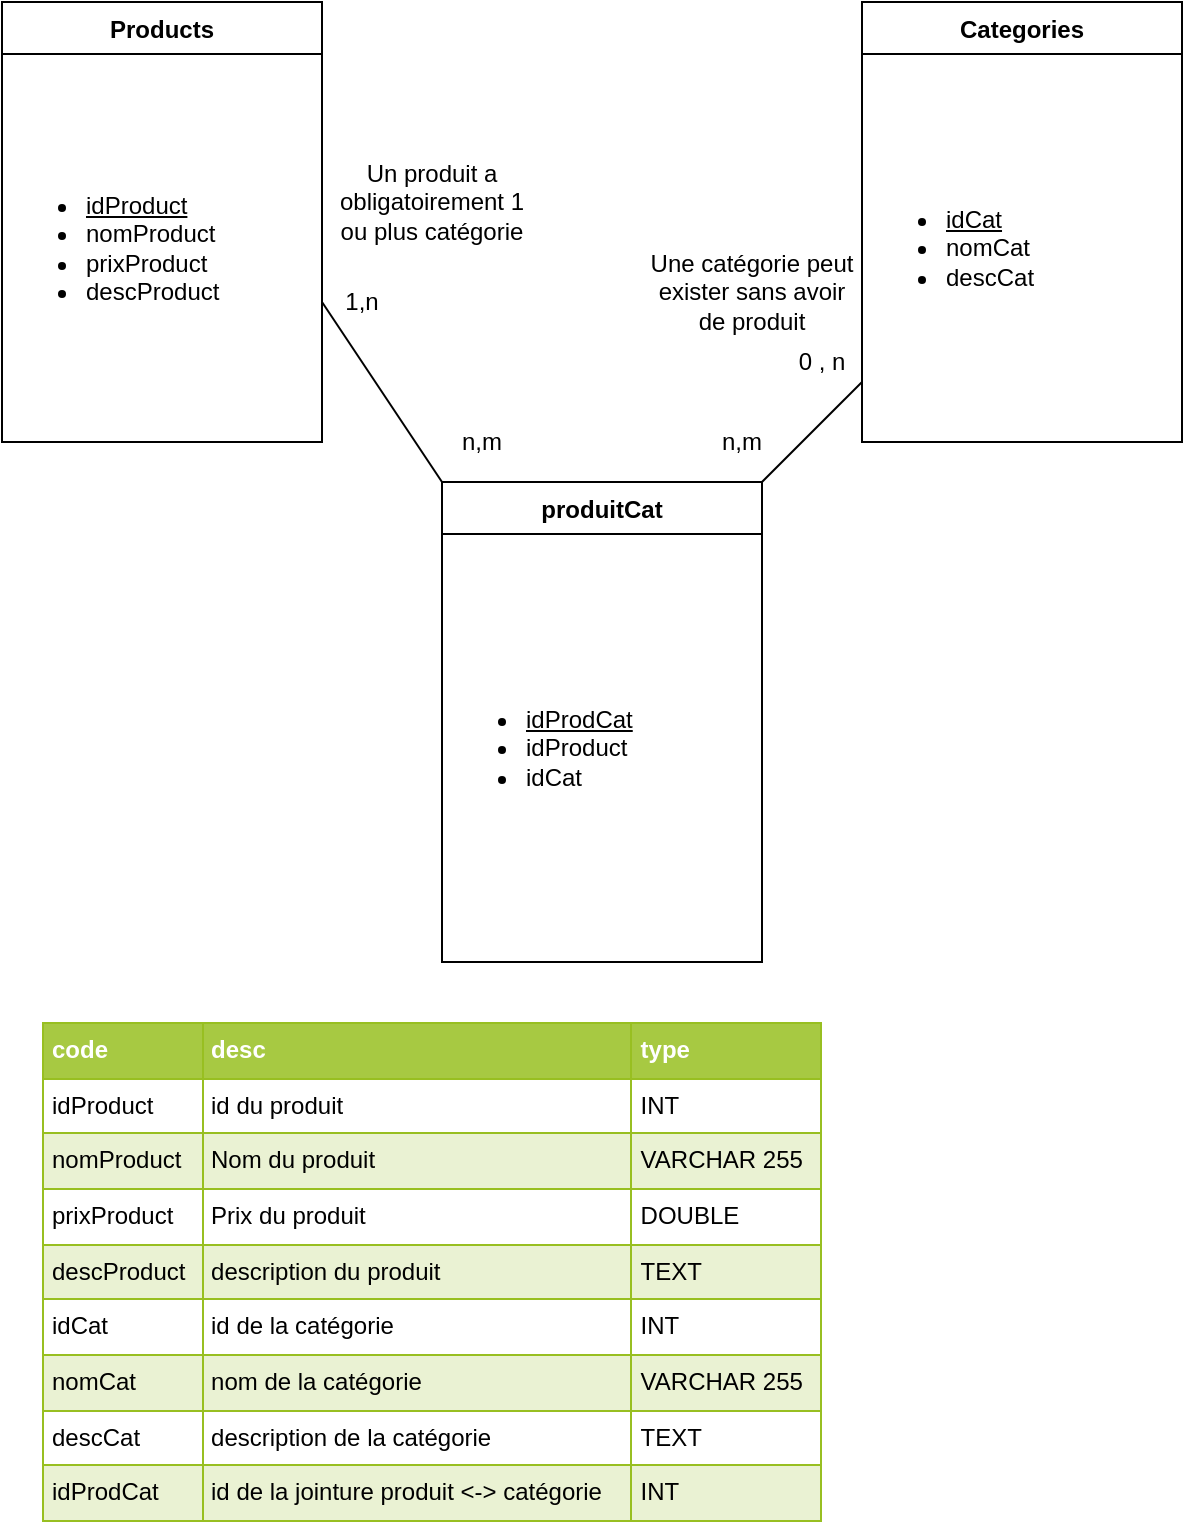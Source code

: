 <mxfile version="12.9.3" type="device"><diagram id="C5RBs43oDa-KdzZeNtuy" name="Page-1"><mxGraphModel dx="1422" dy="745" grid="1" gridSize="10" guides="1" tooltips="1" connect="1" arrows="1" fold="1" page="1" pageScale="1" pageWidth="827" pageHeight="1169" math="0" shadow="0"><root><mxCell id="WIyWlLk6GJQsqaUBKTNV-0"/><mxCell id="WIyWlLk6GJQsqaUBKTNV-1" parent="WIyWlLk6GJQsqaUBKTNV-0"/><mxCell id="zkfFHV4jXpPFQw0GAbJ--51" value="Products" style="swimlane;fontStyle=1;childLayout=stackLayout;horizontal=1;startSize=26;horizontalStack=0;resizeParent=1;resizeLast=0;collapsible=1;marginBottom=0;rounded=0;shadow=0;strokeWidth=1;" parent="WIyWlLk6GJQsqaUBKTNV-1" vertex="1"><mxGeometry x="80" y="120" width="160" height="220" as="geometry"><mxRectangle x="20" y="80" width="160" height="26" as="alternateBounds"/></mxGeometry></mxCell><mxCell id="CYztdMTYU-scOBns3l0Q-4" value="&lt;ul&gt;&lt;li&gt;&lt;u&gt;idProduct&lt;/u&gt;&lt;/li&gt;&lt;li&gt;nomProduct&lt;/li&gt;&lt;li&gt;prixProduct&lt;/li&gt;&lt;li&gt;descProduct&lt;/li&gt;&lt;/ul&gt;" style="text;html=1;strokeColor=none;fillColor=none;align=left;verticalAlign=middle;whiteSpace=wrap;rounded=0;" parent="zkfFHV4jXpPFQw0GAbJ--51" vertex="1"><mxGeometry y="26" width="160" height="194" as="geometry"/></mxCell><mxCell id="zkfFHV4jXpPFQw0GAbJ--56" value="Categories" style="swimlane;fontStyle=1;childLayout=stackLayout;horizontal=1;startSize=26;horizontalStack=0;resizeParent=1;resizeLast=0;collapsible=1;marginBottom=0;rounded=0;shadow=0;strokeWidth=1;" parent="WIyWlLk6GJQsqaUBKTNV-1" vertex="1"><mxGeometry x="510" y="120" width="160" height="220" as="geometry"><mxRectangle x="260" y="80" width="160" height="26" as="alternateBounds"/></mxGeometry></mxCell><mxCell id="CYztdMTYU-scOBns3l0Q-13" value="&lt;ul&gt;&lt;li&gt;&lt;u&gt;idCat&lt;/u&gt;&lt;/li&gt;&lt;li&gt;nomCat&lt;/li&gt;&lt;li&gt;descCat&lt;/li&gt;&lt;/ul&gt;" style="text;html=1;strokeColor=none;fillColor=none;align=left;verticalAlign=middle;whiteSpace=wrap;rounded=0;" parent="zkfFHV4jXpPFQw0GAbJ--56" vertex="1"><mxGeometry y="26" width="160" height="194" as="geometry"/></mxCell><mxCell id="CYztdMTYU-scOBns3l0Q-1" value="0 , n" style="text;html=1;strokeColor=none;fillColor=none;align=center;verticalAlign=middle;whiteSpace=wrap;rounded=0;" parent="WIyWlLk6GJQsqaUBKTNV-1" vertex="1"><mxGeometry x="470" y="290" width="40" height="20" as="geometry"/></mxCell><mxCell id="CYztdMTYU-scOBns3l0Q-2" value="1,n" style="text;html=1;strokeColor=none;fillColor=none;align=center;verticalAlign=middle;whiteSpace=wrap;rounded=0;" parent="WIyWlLk6GJQsqaUBKTNV-1" vertex="1"><mxGeometry x="240" y="260" width="40" height="20" as="geometry"/></mxCell><mxCell id="CYztdMTYU-scOBns3l0Q-6" value="produitCat" style="swimlane;fontStyle=1;childLayout=stackLayout;horizontal=1;startSize=26;horizontalStack=0;resizeParent=1;resizeLast=0;collapsible=1;marginBottom=0;rounded=0;shadow=0;strokeWidth=1;" parent="WIyWlLk6GJQsqaUBKTNV-1" vertex="1"><mxGeometry x="300" y="360" width="160" height="240" as="geometry"><mxRectangle x="20" y="80" width="160" height="26" as="alternateBounds"/></mxGeometry></mxCell><mxCell id="CYztdMTYU-scOBns3l0Q-14" value="&lt;ul&gt;&lt;li&gt;&lt;u&gt;idProdCat&lt;/u&gt;&lt;/li&gt;&lt;li&gt;idProduct&lt;/li&gt;&lt;li&gt;idCat&lt;/li&gt;&lt;/ul&gt;" style="text;html=1;strokeColor=none;fillColor=none;align=left;verticalAlign=middle;whiteSpace=wrap;rounded=0;" parent="CYztdMTYU-scOBns3l0Q-6" vertex="1"><mxGeometry y="26" width="160" height="214" as="geometry"/></mxCell><mxCell id="CYztdMTYU-scOBns3l0Q-9" value="" style="endArrow=none;html=1;entryX=0;entryY=0;entryDx=0;entryDy=0;" parent="WIyWlLk6GJQsqaUBKTNV-1" target="CYztdMTYU-scOBns3l0Q-6" edge="1"><mxGeometry width="50" height="50" relative="1" as="geometry"><mxPoint x="240" y="270" as="sourcePoint"/><mxPoint x="290" y="220" as="targetPoint"/></mxGeometry></mxCell><mxCell id="CYztdMTYU-scOBns3l0Q-10" value="" style="endArrow=none;html=1;" parent="WIyWlLk6GJQsqaUBKTNV-1" edge="1"><mxGeometry width="50" height="50" relative="1" as="geometry"><mxPoint x="460" y="360" as="sourcePoint"/><mxPoint x="510" y="310" as="targetPoint"/></mxGeometry></mxCell><mxCell id="CYztdMTYU-scOBns3l0Q-11" value="n,m" style="text;html=1;strokeColor=none;fillColor=none;align=center;verticalAlign=middle;whiteSpace=wrap;rounded=0;" parent="WIyWlLk6GJQsqaUBKTNV-1" vertex="1"><mxGeometry x="300" y="330" width="40" height="20" as="geometry"/></mxCell><mxCell id="CYztdMTYU-scOBns3l0Q-12" value="n,m" style="text;html=1;strokeColor=none;fillColor=none;align=center;verticalAlign=middle;whiteSpace=wrap;rounded=0;" parent="WIyWlLk6GJQsqaUBKTNV-1" vertex="1"><mxGeometry x="430" y="330" width="40" height="20" as="geometry"/></mxCell><mxCell id="CYztdMTYU-scOBns3l0Q-15" value="Une catégorie peut exister sans avoir de produit" style="text;html=1;strokeColor=none;fillColor=none;align=center;verticalAlign=middle;whiteSpace=wrap;rounded=0;" parent="WIyWlLk6GJQsqaUBKTNV-1" vertex="1"><mxGeometry x="400" y="240" width="110" height="50" as="geometry"/></mxCell><mxCell id="CYztdMTYU-scOBns3l0Q-16" value="Un produit a obligatoirement 1 ou plus catégorie" style="text;html=1;strokeColor=none;fillColor=none;align=center;verticalAlign=middle;whiteSpace=wrap;rounded=0;" parent="WIyWlLk6GJQsqaUBKTNV-1" vertex="1"><mxGeometry x="240" y="190" width="110" height="60" as="geometry"/></mxCell><mxCell id="ZeYRrPoSFDBj6yG49RdK-1" value="&lt;table border=&quot;1&quot; width=&quot;100%&quot; cellpadding=&quot;4&quot; style=&quot;width: 100% ; height: 100% ; border-collapse: collapse&quot;&gt;&lt;tbody&gt;&lt;tr style=&quot;background-color: #a7c942 ; color: #ffffff ; border: 1px solid #98bf21&quot;&gt;&lt;th align=&quot;left&quot;&gt;code&lt;/th&gt;&lt;th align=&quot;left&quot;&gt;desc&lt;/th&gt;&lt;th align=&quot;left&quot;&gt;type&lt;/th&gt;&lt;/tr&gt;&lt;tr style=&quot;border: 1px solid #98bf21&quot;&gt;&lt;td&gt;idProduct&lt;/td&gt;&lt;td&gt;id du produit&lt;/td&gt;&lt;td&gt;INT&lt;/td&gt;&lt;/tr&gt;&lt;tr style=&quot;background-color: #eaf2d3 ; border: 1px solid #98bf21&quot;&gt;&lt;td&gt;nomProduct&lt;/td&gt;&lt;td&gt;Nom du produit&lt;/td&gt;&lt;td&gt;VARCHAR 255&lt;/td&gt;&lt;/tr&gt;&lt;tr style=&quot;border: 1px solid #98bf21&quot;&gt;&lt;td&gt;prixProduct&lt;/td&gt;&lt;td&gt;Prix du produit&lt;/td&gt;&lt;td&gt;DOUBLE&lt;/td&gt;&lt;/tr&gt;&lt;tr style=&quot;background-color: #eaf2d3 ; border: 1px solid #98bf21&quot;&gt;&lt;td&gt;descProduct&lt;br&gt;&lt;/td&gt;&lt;td&gt;description du produit&lt;/td&gt;&lt;td&gt;TEXT&lt;/td&gt;&lt;/tr&gt;&lt;tr style=&quot;border: 1px solid #98bf21&quot;&gt;&lt;td&gt;idCat&lt;/td&gt;&lt;td&gt;id de la catégorie&lt;/td&gt;&lt;td&gt;INT&lt;/td&gt;&lt;/tr&gt;&lt;tr style=&quot;background-color: #eaf2d3 ; border: 1px solid #98bf21&quot;&gt;&lt;td&gt;nomCat&lt;/td&gt;&lt;td&gt;nom de la catégorie&lt;/td&gt;&lt;td&gt;VARCHAR 255&lt;/td&gt;&lt;/tr&gt;&lt;tr style=&quot;border: 1px solid #98bf21&quot;&gt;&lt;td&gt;descCat&lt;/td&gt;&lt;td&gt;description de la catégorie&lt;/td&gt;&lt;td&gt;TEXT&lt;/td&gt;&lt;/tr&gt;&lt;tr style=&quot;background-color: #eaf2d3 ; border: 1px solid #98bf21&quot;&gt;&lt;td&gt;idProdCat&lt;/td&gt;&lt;td&gt;id de la jointure produit &amp;lt;-&amp;gt; catégorie&lt;/td&gt;&lt;td&gt;INT&lt;/td&gt;&lt;/tr&gt;&lt;/tbody&gt;&lt;/table&gt;" style="text;html=1;overflow=fill;rounded=0;backgroundOutline=0;" parent="WIyWlLk6GJQsqaUBKTNV-1" vertex="1"><mxGeometry x="100" y="630" width="390" height="250" as="geometry"/></mxCell></root></mxGraphModel></diagram></mxfile>